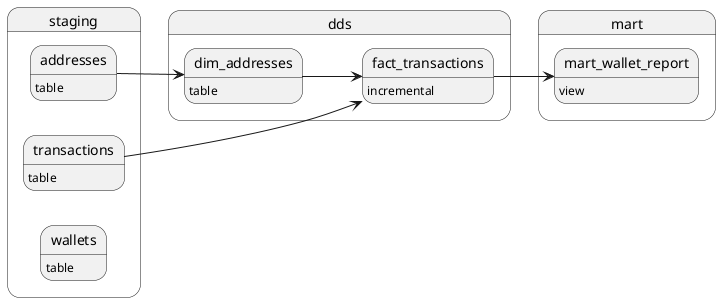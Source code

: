 
@startuml demo
left to right direction
state staging {
            state staging.addresses: table
            state staging.transactions: table
            state staging.wallets: table
}
state dds {
            state dds.dim_addresses: table
            state dds.fact_transactions: incremental
}
state mart {
            state mart.mart_wallet_report: view
}
staging.addresses-->dds.dim_addresses
staging.transactions-->dds.fact_transactions
dds.dim_addresses-->dds.fact_transactions
dds.fact_transactions-->mart.mart_wallet_report


@enduml